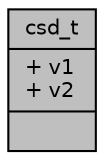 digraph "csd_t"
{
 // INTERACTIVE_SVG=YES
 // LATEX_PDF_SIZE
  edge [fontname="Helvetica",fontsize="10",labelfontname="Helvetica",labelfontsize="10"];
  node [fontname="Helvetica",fontsize="10",shape=record];
  Node1 [label="{csd_t\n|+ v1\l+ v2\l|}",height=0.2,width=0.4,color="black", fillcolor="grey75", style="filled", fontcolor="black",tooltip="Union of old and new style CSD register."];
}
